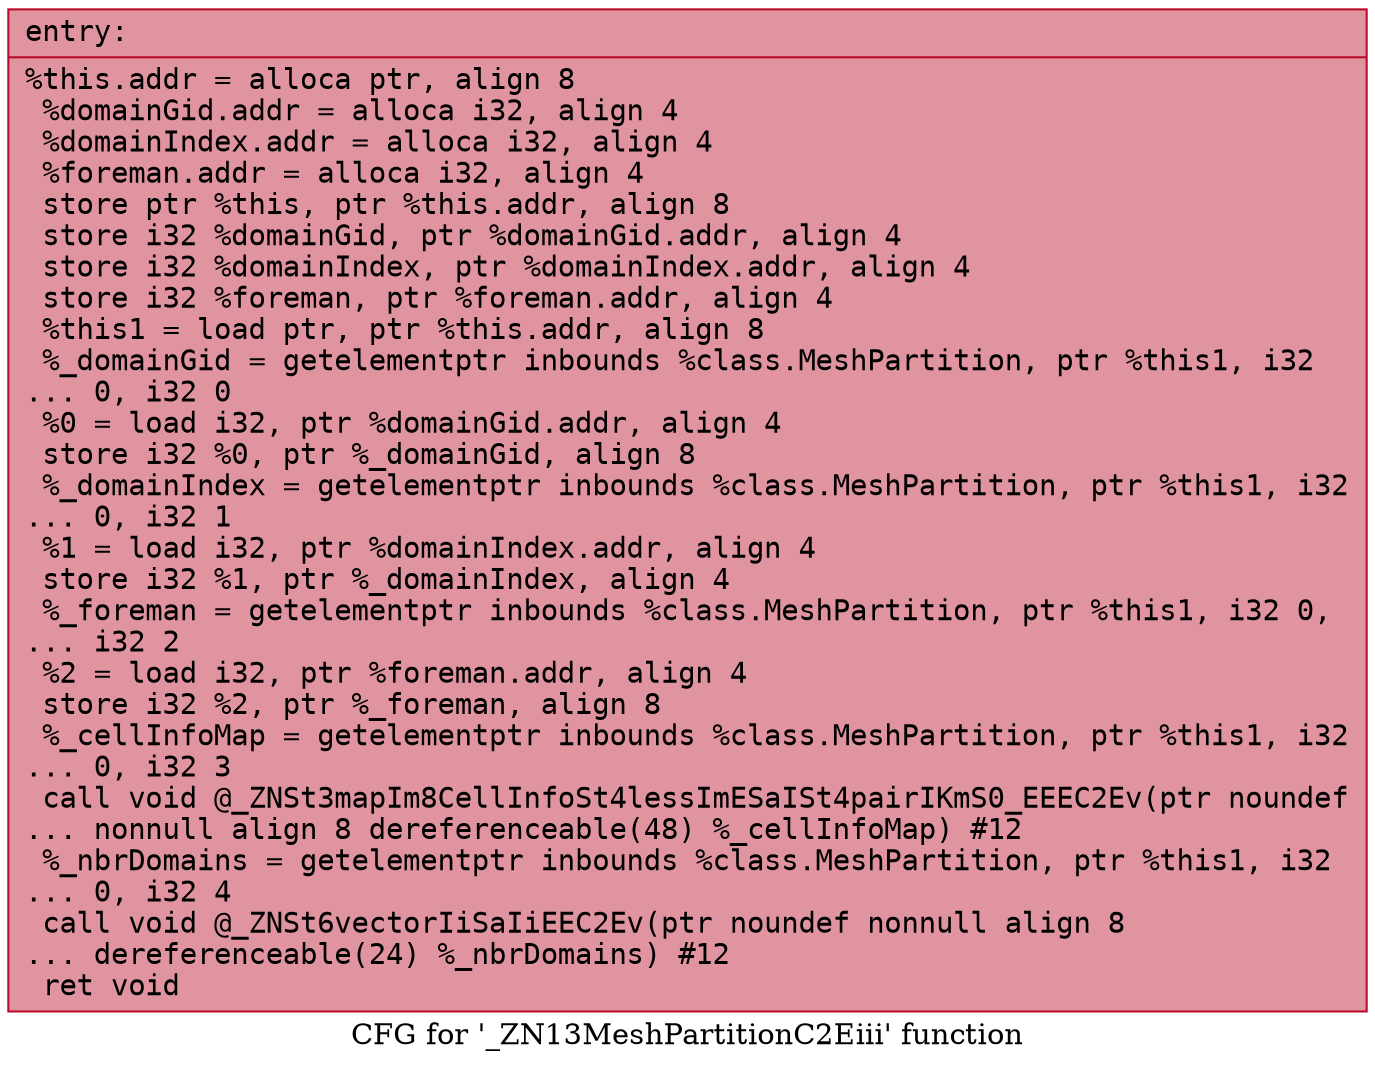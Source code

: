 digraph "CFG for '_ZN13MeshPartitionC2Eiii' function" {
	label="CFG for '_ZN13MeshPartitionC2Eiii' function";

	Node0x560dc9f806c0 [shape=record,color="#b70d28ff", style=filled, fillcolor="#b70d2870" fontname="Courier",label="{entry:\l|  %this.addr = alloca ptr, align 8\l  %domainGid.addr = alloca i32, align 4\l  %domainIndex.addr = alloca i32, align 4\l  %foreman.addr = alloca i32, align 4\l  store ptr %this, ptr %this.addr, align 8\l  store i32 %domainGid, ptr %domainGid.addr, align 4\l  store i32 %domainIndex, ptr %domainIndex.addr, align 4\l  store i32 %foreman, ptr %foreman.addr, align 4\l  %this1 = load ptr, ptr %this.addr, align 8\l  %_domainGid = getelementptr inbounds %class.MeshPartition, ptr %this1, i32\l... 0, i32 0\l  %0 = load i32, ptr %domainGid.addr, align 4\l  store i32 %0, ptr %_domainGid, align 8\l  %_domainIndex = getelementptr inbounds %class.MeshPartition, ptr %this1, i32\l... 0, i32 1\l  %1 = load i32, ptr %domainIndex.addr, align 4\l  store i32 %1, ptr %_domainIndex, align 4\l  %_foreman = getelementptr inbounds %class.MeshPartition, ptr %this1, i32 0,\l... i32 2\l  %2 = load i32, ptr %foreman.addr, align 4\l  store i32 %2, ptr %_foreman, align 8\l  %_cellInfoMap = getelementptr inbounds %class.MeshPartition, ptr %this1, i32\l... 0, i32 3\l  call void @_ZNSt3mapIm8CellInfoSt4lessImESaISt4pairIKmS0_EEEC2Ev(ptr noundef\l... nonnull align 8 dereferenceable(48) %_cellInfoMap) #12\l  %_nbrDomains = getelementptr inbounds %class.MeshPartition, ptr %this1, i32\l... 0, i32 4\l  call void @_ZNSt6vectorIiSaIiEEC2Ev(ptr noundef nonnull align 8\l... dereferenceable(24) %_nbrDomains) #12\l  ret void\l}"];
}
